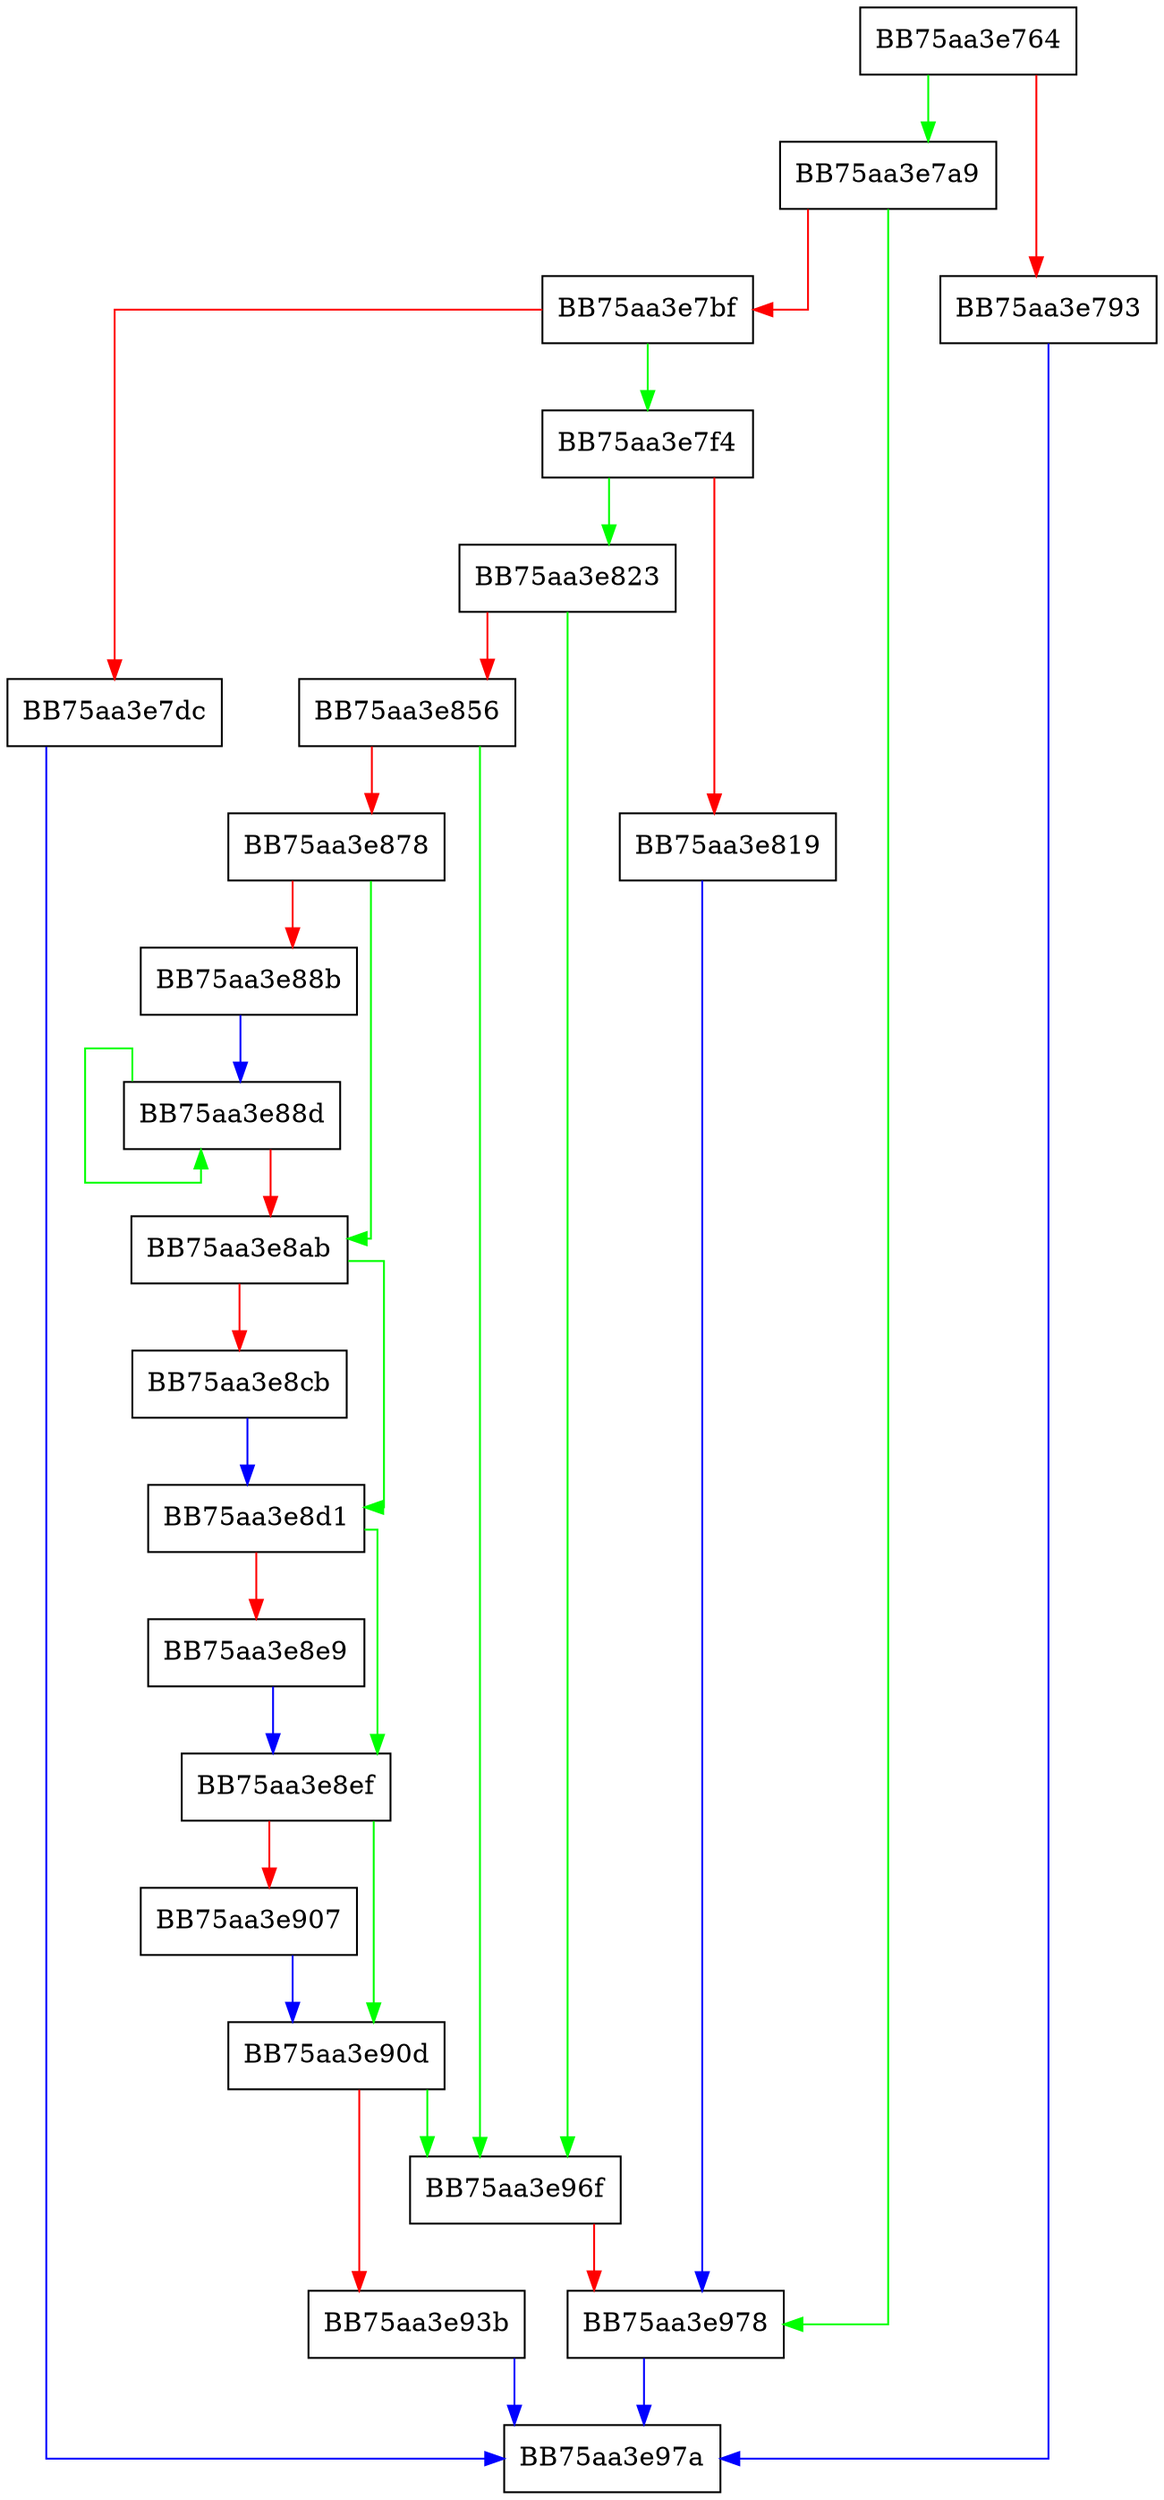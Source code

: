 digraph toString {
  node [shape="box"];
  graph [splines=ortho];
  BB75aa3e764 -> BB75aa3e7a9 [color="green"];
  BB75aa3e764 -> BB75aa3e793 [color="red"];
  BB75aa3e793 -> BB75aa3e97a [color="blue"];
  BB75aa3e7a9 -> BB75aa3e978 [color="green"];
  BB75aa3e7a9 -> BB75aa3e7bf [color="red"];
  BB75aa3e7bf -> BB75aa3e7f4 [color="green"];
  BB75aa3e7bf -> BB75aa3e7dc [color="red"];
  BB75aa3e7dc -> BB75aa3e97a [color="blue"];
  BB75aa3e7f4 -> BB75aa3e823 [color="green"];
  BB75aa3e7f4 -> BB75aa3e819 [color="red"];
  BB75aa3e819 -> BB75aa3e978 [color="blue"];
  BB75aa3e823 -> BB75aa3e96f [color="green"];
  BB75aa3e823 -> BB75aa3e856 [color="red"];
  BB75aa3e856 -> BB75aa3e96f [color="green"];
  BB75aa3e856 -> BB75aa3e878 [color="red"];
  BB75aa3e878 -> BB75aa3e8ab [color="green"];
  BB75aa3e878 -> BB75aa3e88b [color="red"];
  BB75aa3e88b -> BB75aa3e88d [color="blue"];
  BB75aa3e88d -> BB75aa3e88d [color="green"];
  BB75aa3e88d -> BB75aa3e8ab [color="red"];
  BB75aa3e8ab -> BB75aa3e8d1 [color="green"];
  BB75aa3e8ab -> BB75aa3e8cb [color="red"];
  BB75aa3e8cb -> BB75aa3e8d1 [color="blue"];
  BB75aa3e8d1 -> BB75aa3e8ef [color="green"];
  BB75aa3e8d1 -> BB75aa3e8e9 [color="red"];
  BB75aa3e8e9 -> BB75aa3e8ef [color="blue"];
  BB75aa3e8ef -> BB75aa3e90d [color="green"];
  BB75aa3e8ef -> BB75aa3e907 [color="red"];
  BB75aa3e907 -> BB75aa3e90d [color="blue"];
  BB75aa3e90d -> BB75aa3e96f [color="green"];
  BB75aa3e90d -> BB75aa3e93b [color="red"];
  BB75aa3e93b -> BB75aa3e97a [color="blue"];
  BB75aa3e96f -> BB75aa3e978 [color="red"];
  BB75aa3e978 -> BB75aa3e97a [color="blue"];
}